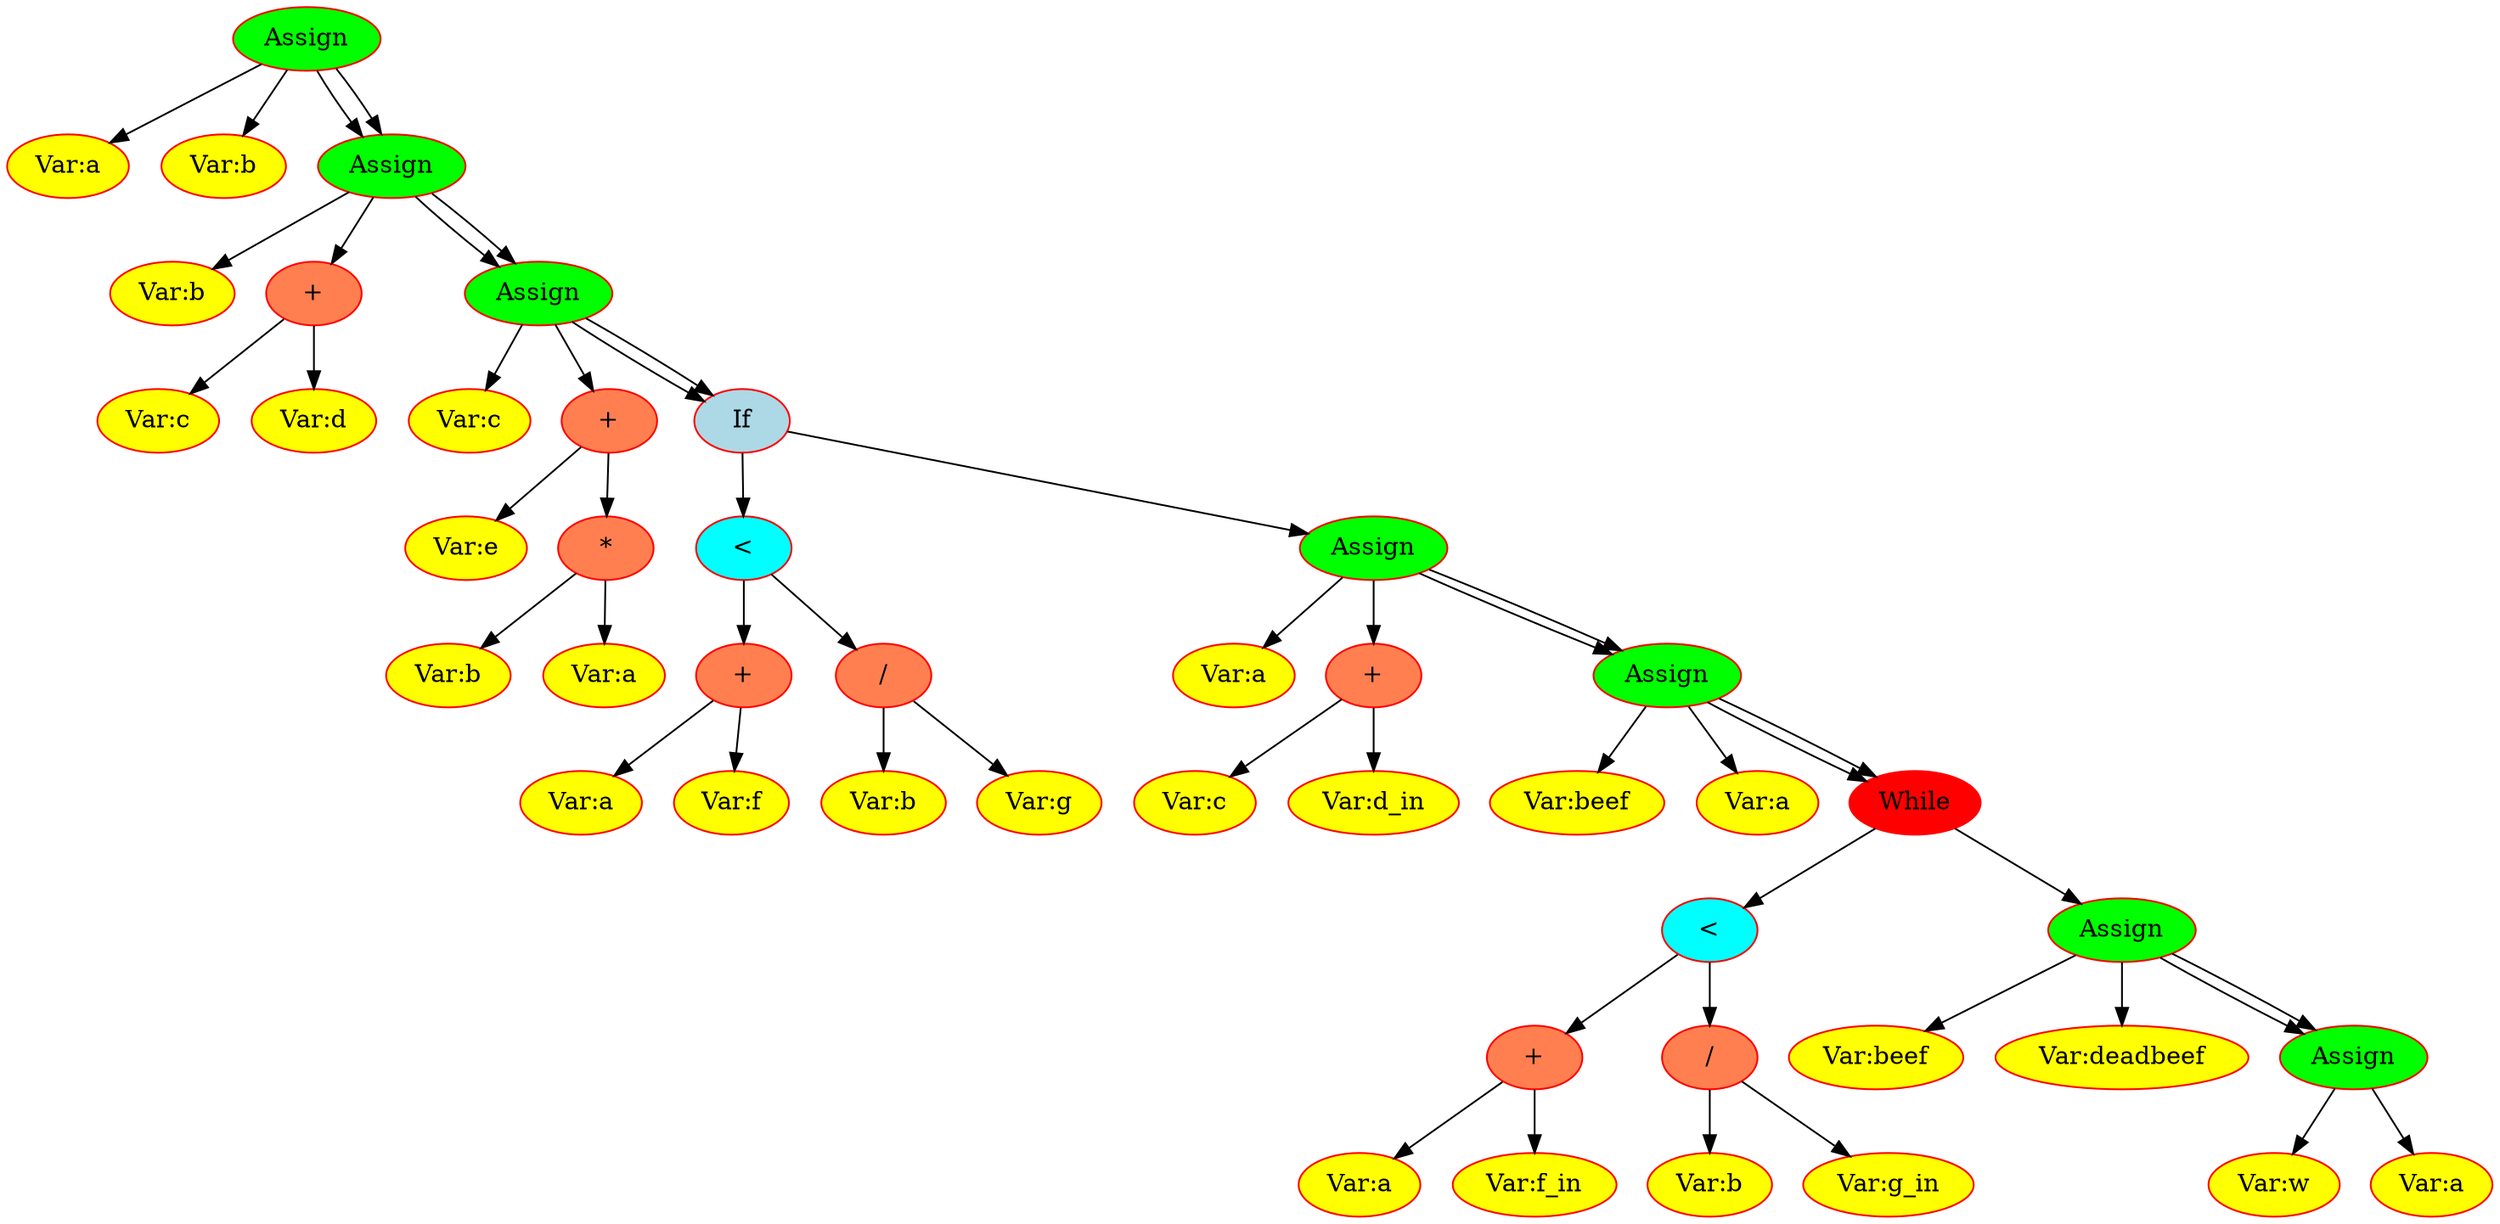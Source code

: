 digraph Dump{node[color=red,fontsize=14, style=filled]
"0x5619af2b5b70" [label = "Assign" fillcolor=green]
"0x5619af2b5b70" -> "0x5619af2b8830"
"0x5619af2b8830" [label = "Var:a" fillcolor=yellow]
"0x5619af2b5b70" -> "0x5619af2ae190"
"0x5619af2ae190" [label = "Var:b" fillcolor=yellow]
"0x5619af2b5b70" -> "0x5619af2b5bb0"
"0x5619af2b5b70" -> "0x5619af2b5bb0"
"0x5619af2b5bb0" [label = "Assign" fillcolor=green]
"0x5619af2b5bb0" -> "0x5619af2ba6e0"
"0x5619af2ba6e0" [label = "Var:b" fillcolor=yellow]
"0x5619af2b5bb0" -> "0x5619af2b5b30"
"0x5619af2b5b30" [label = "+" fillcolor=coral]
"0x5619af2b5b30" -> "0x5619af2b3770"
"0x5619af2b3770" [label = "Var:c" fillcolor=yellow]
"0x5619af2b5b30" -> "0x5619af2b1060"
"0x5619af2b1060" [label = "Var:d" fillcolor=yellow]
"0x5619af2b5bb0" -> "0x5619af2b10f0"
"0x5619af2b5bb0" -> "0x5619af2b10f0"
"0x5619af2b10f0" [label = "Assign" fillcolor=green]
"0x5619af2b10f0" -> "0x5619af2b5c70"
"0x5619af2b5c70" [label = "Var:c" fillcolor=yellow]
"0x5619af2b10f0" -> "0x5619af2b10b0"
"0x5619af2b10b0" [label = "+" fillcolor=coral]
"0x5619af2b10b0" -> "0x5619af2d8020"
"0x5619af2d8020" [label = "Var:e" fillcolor=yellow]
"0x5619af2b10b0" -> "0x5619af2d5b00"
"0x5619af2d5b00" [label = "*" fillcolor=coral]
"0x5619af2d5b00" -> "0x5619af2ae570"
"0x5619af2ae570" [label = "Var:b" fillcolor=yellow]
"0x5619af2d5b00" -> "0x5619af2b6940"
"0x5619af2b6940" [label = "Var:a" fillcolor=yellow]
"0x5619af2b10f0" -> "0x5619af2b3300"
"0x5619af2b10f0" -> "0x5619af2b3300"
"0x5619af2b3300" [label = "If" fillcolor=lightblue]
"0x5619af2b3300" -> "0x5619af2b22b0"
"0x5619af2b22b0" [label = "<" fillcolor=cyan]
"0x5619af2b22b0" -> "0x5619af2b1130"
"0x5619af2b1130" [label = "+" fillcolor=coral]
"0x5619af2b1130" -> "0x5619af2b92e0"
"0x5619af2b92e0" [label = "Var:a" fillcolor=yellow]
"0x5619af2b1130" -> "0x5619af2b48c0"
"0x5619af2b48c0" [label = "Var:f" fillcolor=yellow]
"0x5619af2b22b0" -> "0x5619af2b5af0"
"0x5619af2b5af0" [label = "/" fillcolor=coral]
"0x5619af2b5af0" -> "0x5619af2afa60"
"0x5619af2afa60" [label = "Var:b" fillcolor=yellow]
"0x5619af2b5af0" -> "0x5619af2b5110"
"0x5619af2b5110" [label = "Var:g" fillcolor=yellow]
"0x5619af2b3300" -> "0x5619af2ae150"
"0x5619af2ae150" [label = "Assign" fillcolor=green]
"0x5619af2ae150" -> "0x5619af2d8120"
"0x5619af2d8120" [label = "Var:a" fillcolor=yellow]
"0x5619af2ae150" -> "0x5619af2b3650"
"0x5619af2b3650" [label = "+" fillcolor=coral]
"0x5619af2b3650" -> "0x5619af2b0ac0"
"0x5619af2b0ac0" [label = "Var:c" fillcolor=yellow]
"0x5619af2b3650" -> "0x5619af2b4180"
"0x5619af2b4180" [label = "Var:d_in" fillcolor=yellow]
"0x5619af2ae150" -> "0x5619af2afbb0"
"0x5619af2ae150" -> "0x5619af2afbb0"
"0x5619af2afbb0" [label = "Assign" fillcolor=green]
"0x5619af2afbb0" -> "0x5619af2ae900"
"0x5619af2ae900" [label = "Var:beef" fillcolor=yellow]
"0x5619af2afbb0" -> "0x5619af2d5ab0"
"0x5619af2d5ab0" [label = "Var:a" fillcolor=yellow]
"0x5619af2afbb0" -> "0x5619af2b32c0"
"0x5619af2afbb0" -> "0x5619af2b32c0"
"0x5619af2b32c0" [label = "While" fillcolor=red]
"0x5619af2b32c0" -> "0x5619af2b9900"
"0x5619af2b9900" [label = "<" fillcolor=cyan]
"0x5619af2b9900" -> "0x5619af2d8210"
"0x5619af2d8210" [label = "+" fillcolor=coral]
"0x5619af2d8210" -> "0x5619af2d8390"
"0x5619af2d8390" [label = "Var:a" fillcolor=yellow]
"0x5619af2d8210" -> "0x5619af2b03f0"
"0x5619af2b03f0" [label = "Var:f_in" fillcolor=yellow]
"0x5619af2b9900" -> "0x5619af2d8300"
"0x5619af2d8300" [label = "/" fillcolor=coral]
"0x5619af2d8300" -> "0x5619af2b1e70"
"0x5619af2b1e70" [label = "Var:b" fillcolor=yellow]
"0x5619af2d8300" -> "0x5619af2b0280"
"0x5619af2b0280" [label = "Var:g_in" fillcolor=yellow]
"0x5619af2b32c0" -> "0x5619af2aef40"
"0x5619af2aef40" [label = "Assign" fillcolor=green]
"0x5619af2aef40" -> "0x5619af2b02d0"
"0x5619af2b02d0" [label = "Var:beef" fillcolor=yellow]
"0x5619af2aef40" -> "0x5619af2aeef0"
"0x5619af2aeef0" [label = "Var:deadbeef" fillcolor=yellow]
"0x5619af2aef40" -> "0x5619af2b3280"
"0x5619af2aef40" -> "0x5619af2b3280"
"0x5619af2b3280" [label = "Assign" fillcolor=green]
"0x5619af2b3280" -> "0x5619af2aefb0"
"0x5619af2aefb0" [label = "Var:w" fillcolor=yellow]
"0x5619af2b3280" -> "0x5619af2b3230"
"0x5619af2b3230" [label = "Var:a" fillcolor=yellow]
}
